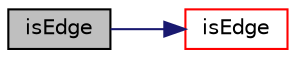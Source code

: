 digraph "isEdge"
{
  bgcolor="transparent";
  edge [fontname="Helvetica",fontsize="10",labelfontname="Helvetica",labelfontsize="10"];
  node [fontname="Helvetica",fontsize="10",shape=record];
  rankdir="LR";
  Node1 [label="isEdge",height=0.2,width=0.4,color="black", fillcolor="grey75", style="filled", fontcolor="black"];
  Node1 -> Node2 [color="midnightblue",fontsize="10",style="solid",fontname="Helvetica"];
  Node2 [label="isEdge",height=0.2,width=0.4,color="red",URL="$a00631.html#a41bb4fbf7e5af9ad942e457104c9e4d1",tooltip="Is eVert an edge? "];
}
